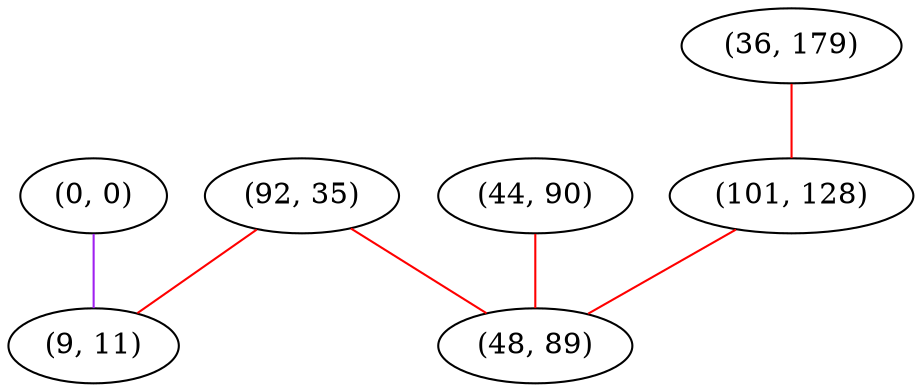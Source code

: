 graph "" {
"(0, 0)";
"(36, 179)";
"(44, 90)";
"(92, 35)";
"(9, 11)";
"(101, 128)";
"(48, 89)";
"(0, 0)" -- "(9, 11)"  [color=purple, key=0, weight=4];
"(36, 179)" -- "(101, 128)"  [color=red, key=0, weight=1];
"(44, 90)" -- "(48, 89)"  [color=red, key=0, weight=1];
"(92, 35)" -- "(48, 89)"  [color=red, key=0, weight=1];
"(92, 35)" -- "(9, 11)"  [color=red, key=0, weight=1];
"(101, 128)" -- "(48, 89)"  [color=red, key=0, weight=1];
}
